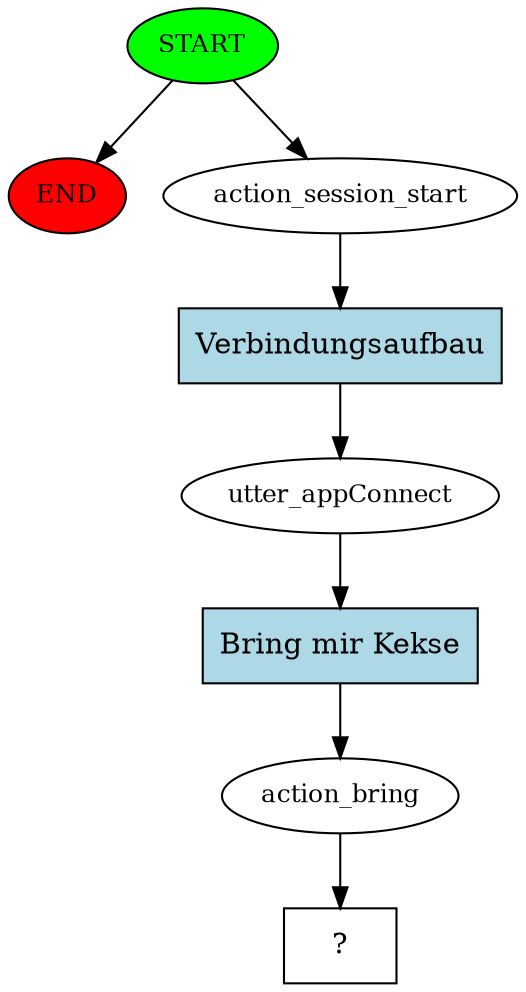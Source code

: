 digraph  {
0 [class="start active", fillcolor=green, fontsize=12, label=START, style=filled];
"-1" [class=end, fillcolor=red, fontsize=12, label=END, style=filled];
1 [class=active, fontsize=12, label=action_session_start];
2 [class=active, fontsize=12, label=utter_appConnect];
3 [class=active, fontsize=12, label=action_bring];
4 [class="intent dashed active", label="  ?  ", shape=rect];
5 [class="intent active", fillcolor=lightblue, label=Verbindungsaufbau, shape=rect, style=filled];
6 [class="intent active", fillcolor=lightblue, label="Bring mir Kekse", shape=rect, style=filled];
0 -> "-1"  [class="", key=NONE, label=""];
0 -> 1  [class=active, key=NONE, label=""];
1 -> 5  [class=active, key=0];
2 -> 6  [class=active, key=0];
3 -> 4  [class=active, key=NONE, label=""];
5 -> 2  [class=active, key=0];
6 -> 3  [class=active, key=0];
}
